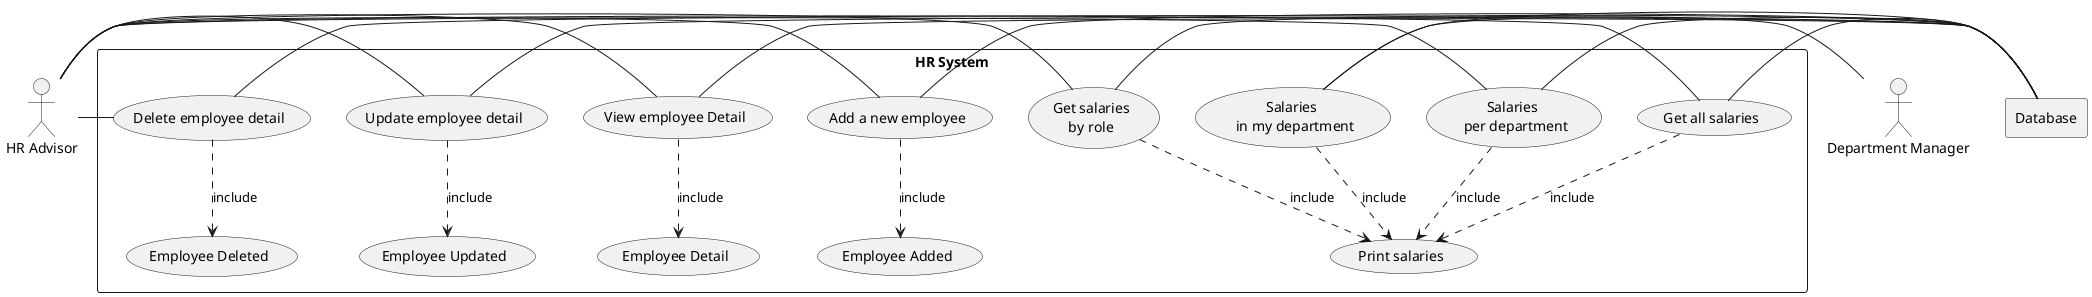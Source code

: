 @startuml

actor HR as "HR Advisor"

actor DM as "Department Manager"

rectangle "HR System" {
    usecase UC1 as "Get all salaries"

    usecase UC2 as "Salaries \n per department"

    usecase UC3 as "Salaries \n in my department"

    usecase UC4 as "Get salaries
    by role"

    usecase UC5 as "Add a new employee"

    usecase UC6 as "View employee Detail"

    usecase UC7 as "Update employee detail"

    usecase UC8 as "Delete employee detail"

    usecase UCa as "Print salaries"

    usecase UCb as "Employee Added"

    usecase UCc as "Employee Detail"

    usecase UCd as "Employee Updated"

    usecase UCe as "Employee Deleted"

    HR - UC1
    HR - UC2
    DM - UC3
    HR - UC4
    HR - UC5
    HR - UC6
    HR - UC7
    HR - UC8


    UC1 ..> UCa : include
    UC2 ..> UCa : include
    UC3 ..> UCa : include
    UC4 ..> UCa : include
    UC5 ..> UCb : include
    UC6 ..> UCc : include
    UC7 ..> UCd : include
    UC8 ..> UCe : include

}

rectangle "Database" {

    UC1 - Database
    UC2 - Database
    UC3 - Database
    UC4 - Database
    UC5 - Database
    UC6 - Database
    UC7 - Database
    UC8 - Database
}

@enduml

@startuml
'https://plantuml.com/use-case-diagram

:Main Admin: as Admin
(Use the application) as (Use)

User -> (Start)
User --> (Use)

Admin ---> (Use)

note right of Admin : This is an example.

note right of (Use)
A note can also
be on several lines
end note

note "This note is connected\nto several objects." as N2
(Start) .. N2
N2 .. (Use)
@enduml